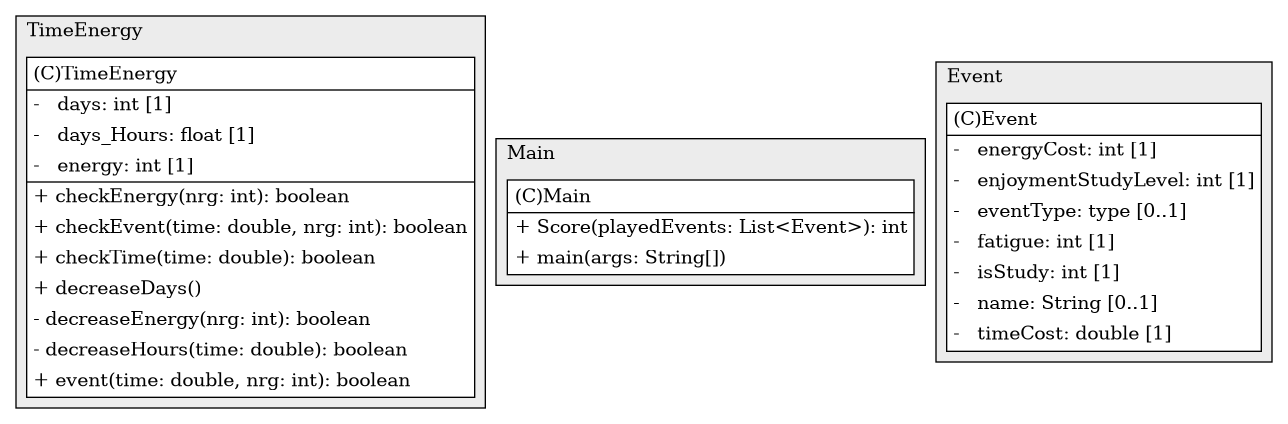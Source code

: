@startuml

/' diagram meta data start
config=StructureConfiguration;
{
  "projectClassification": {
    "searchMode": "OpenProject", // OpenProject, AllProjects
    "includedProjects": "",
    "pathEndKeywords": "*.impl",
    "isClientPath": "",
    "isClientName": "",
    "isTestPath": "",
    "isTestName": "",
    "isMappingPath": "",
    "isMappingName": "",
    "isDataAccessPath": "",
    "isDataAccessName": "",
    "isDataStructurePath": "",
    "isDataStructureName": "",
    "isInterfaceStructuresPath": "",
    "isInterfaceStructuresName": "",
    "isEntryPointPath": "",
    "isEntryPointName": "",
    "treatFinalFieldsAsMandatory": false
  },
  "graphRestriction": {
    "classPackageExcludeFilter": "",
    "classPackageIncludeFilter": "",
    "classNameExcludeFilter": "",
    "classNameIncludeFilter": "",
    "methodNameExcludeFilter": "",
    "methodNameIncludeFilter": "",
    "removeByInheritance": "", // inheritance/annotation based filtering is done in a second step
    "removeByAnnotation": "",
    "removeByClassPackage": "", // cleanup the graph after inheritance/annotation based filtering is done
    "removeByClassName": "",
    "cutMappings": false,
    "cutEnum": true,
    "cutTests": true,
    "cutClient": true,
    "cutDataAccess": false,
    "cutInterfaceStructures": false,
    "cutDataStructures": false,
    "cutGetterAndSetter": true,
    "cutConstructors": true
  },
  "graphTraversal": {
    "forwardDepth": 6,
    "backwardDepth": 6,
    "classPackageExcludeFilter": "",
    "classPackageIncludeFilter": "",
    "classNameExcludeFilter": "",
    "classNameIncludeFilter": "",
    "methodNameExcludeFilter": "",
    "methodNameIncludeFilter": "",
    "hideMappings": false,
    "hideDataStructures": false,
    "hidePrivateMethods": true,
    "hideInterfaceCalls": true, // indirection: implementation -> interface (is hidden) -> implementation
    "onlyShowApplicationEntryPoints": false, // root node is included
    "useMethodCallsForStructureDiagram": "ForwardOnly" // ForwardOnly, BothDirections, No
  },
  "details": {
    "aggregation": "GroupByClass", // ByClass, GroupByClass, None
    "showClassGenericTypes": true,
    "showMethods": true,
    "showMethodParameterNames": true,
    "showMethodParameterTypes": true,
    "showMethodReturnType": true,
    "showPackageLevels": 2,
    "showDetailedClassStructure": true
  },
  "rootClass": "Main",
  "extensionCallbackMethod": "" // qualified.class.name#methodName - signature: public static String method(String)
}
diagram meta data end '/



digraph g {
    rankdir="TB"
    splines=polyline
    

'nodes 
subgraph cluster_1914945579 { 
   	label=TimeEnergy
	labeljust=l
	fillcolor="#ececec"
	style=filled
   
   TimeEnergy1914945579[
	label=<<TABLE BORDER="1" CELLBORDER="0" CELLPADDING="4" CELLSPACING="0">
<TR><TD ALIGN="LEFT" >(C)TimeEnergy</TD></TR>
<HR/>
<TR><TD ALIGN="LEFT" >-   days: int [1]</TD></TR>
<TR><TD ALIGN="LEFT" >-   days_Hours: float [1]</TD></TR>
<TR><TD ALIGN="LEFT" >-   energy: int [1]</TD></TR>
<HR/>
<TR><TD ALIGN="LEFT" >+ checkEnergy(nrg: int): boolean</TD></TR>
<TR><TD ALIGN="LEFT" >+ checkEvent(time: double, nrg: int): boolean</TD></TR>
<TR><TD ALIGN="LEFT" >+ checkTime(time: double): boolean</TD></TR>
<TR><TD ALIGN="LEFT" >+ decreaseDays()</TD></TR>
<TR><TD ALIGN="LEFT" >- decreaseEnergy(nrg: int): boolean</TD></TR>
<TR><TD ALIGN="LEFT" >- decreaseHours(time: double): boolean</TD></TR>
<TR><TD ALIGN="LEFT" >+ event(time: double, nrg: int): boolean</TD></TR>
</TABLE>>
	style=filled
	margin=0
	shape=plaintext
	fillcolor="#FFFFFF"
];
} 

subgraph cluster_2390489 { 
   	label=Main
	labeljust=l
	fillcolor="#ececec"
	style=filled
   
   Main2390489[
	label=<<TABLE BORDER="1" CELLBORDER="0" CELLPADDING="4" CELLSPACING="0">
<TR><TD ALIGN="LEFT" >(C)Main</TD></TR>
<HR/>
<TR><TD ALIGN="LEFT" >+ Score(playedEvents: List&lt;Event&gt;): int</TD></TR>
<TR><TD ALIGN="LEFT" >+ main(args: String[])</TD></TR>
</TABLE>>
	style=filled
	margin=0
	shape=plaintext
	fillcolor="#FFFFFF"
];
}

subgraph cluster_67338874 {
   	label=Event
	labeljust=l
	fillcolor="#ececec"
	style=filled

   Event67338874[
	label=<<TABLE BORDER="1" CELLBORDER="0" CELLPADDING="4" CELLSPACING="0">
<TR><TD ALIGN="LEFT" >(C)Event</TD></TR>
<HR/>
<TR><TD ALIGN="LEFT" >-   energyCost: int [1]</TD></TR>
<TR><TD ALIGN="LEFT" >-   enjoymentStudyLevel: int [1]</TD></TR>
<TR><TD ALIGN="LEFT" >-   eventType: type [0..1]</TD></TR>
<TR><TD ALIGN="LEFT" >-   fatigue: int [1]</TD></TR>
<TR><TD ALIGN="LEFT" >-   isStudy: int [1]</TD></TR>
<TR><TD ALIGN="LEFT" >-   name: String [0..1]</TD></TR>
<TR><TD ALIGN="LEFT" >-   timeCost: double [1]</TD></TR>
</TABLE>>
	style=filled
	margin=0
	shape=plaintext
	fillcolor="#FFFFFF"
];
}
'edges    

    
}
@enduml